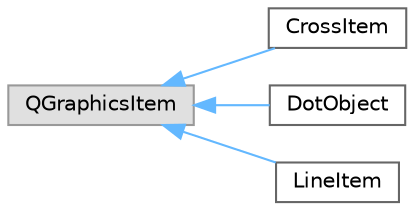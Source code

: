 digraph "Graphical Class Hierarchy"
{
 // LATEX_PDF_SIZE
  bgcolor="transparent";
  edge [fontname=Helvetica,fontsize=10,labelfontname=Helvetica,labelfontsize=10];
  node [fontname=Helvetica,fontsize=10,shape=box,height=0.2,width=0.4];
  rankdir="LR";
  Node0 [id="Node000000",label="QGraphicsItem",height=0.2,width=0.4,color="grey60", fillcolor="#E0E0E0", style="filled",tooltip=" "];
  Node0 -> Node1 [id="edge3_Node000000_Node000001",dir="back",color="steelblue1",style="solid",tooltip=" "];
  Node1 [id="Node000001",label="CrossItem",height=0.2,width=0.4,color="grey40", fillcolor="white", style="filled",URL="$class_cross_item.html",tooltip="Custom QGraphicsItem to represent a cross."];
  Node0 -> Node2 [id="edge4_Node000000_Node000002",dir="back",color="steelblue1",style="solid",tooltip=" "];
  Node2 [id="Node000002",label="DotObject",height=0.2,width=0.4,color="grey40", fillcolor="white", style="filled",URL="$class_dot_object.html",tooltip="Custom QGraphicsItem to represent a dot."];
  Node0 -> Node3 [id="edge5_Node000000_Node000003",dir="back",color="steelblue1",style="solid",tooltip=" "];
  Node3 [id="Node000003",label="LineItem",height=0.2,width=0.4,color="grey40", fillcolor="white", style="filled",URL="$class_line_item.html",tooltip="Custom QGraphicsItem to represent a line."];
}
